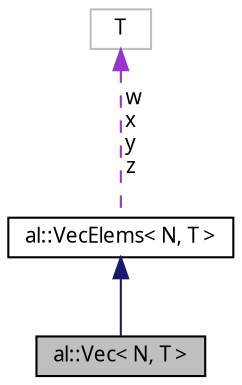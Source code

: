 digraph "al::Vec&lt; N, T &gt;"
{
 // LATEX_PDF_SIZE
  bgcolor="transparent";
  edge [fontname="FreeSans.ttf",fontsize="10",labelfontname="FreeSans.ttf",labelfontsize="10"];
  node [fontname="FreeSans.ttf",fontsize="10",shape=record];
  Node1 [label="al::Vec\< N, T \>",height=0.2,width=0.4,color="black", fillcolor="grey75", style="filled", fontcolor="black",tooltip="Fixed-size n-vector."];
  Node2 -> Node1 [dir="back",color="midnightblue",fontsize="10",style="solid",fontname="FreeSans.ttf"];
  Node2 [label="al::VecElems\< N, T \>",height=0.2,width=0.4,color="black",URL="$structal_1_1_vec_elems.html",tooltip=" "];
  Node3 -> Node2 [dir="back",color="darkorchid3",fontsize="10",style="dashed",label=" w\nx\ny\nz" ,fontname="FreeSans.ttf"];
  Node3 [label="T",height=0.2,width=0.4,color="grey75",tooltip=" "];
}
